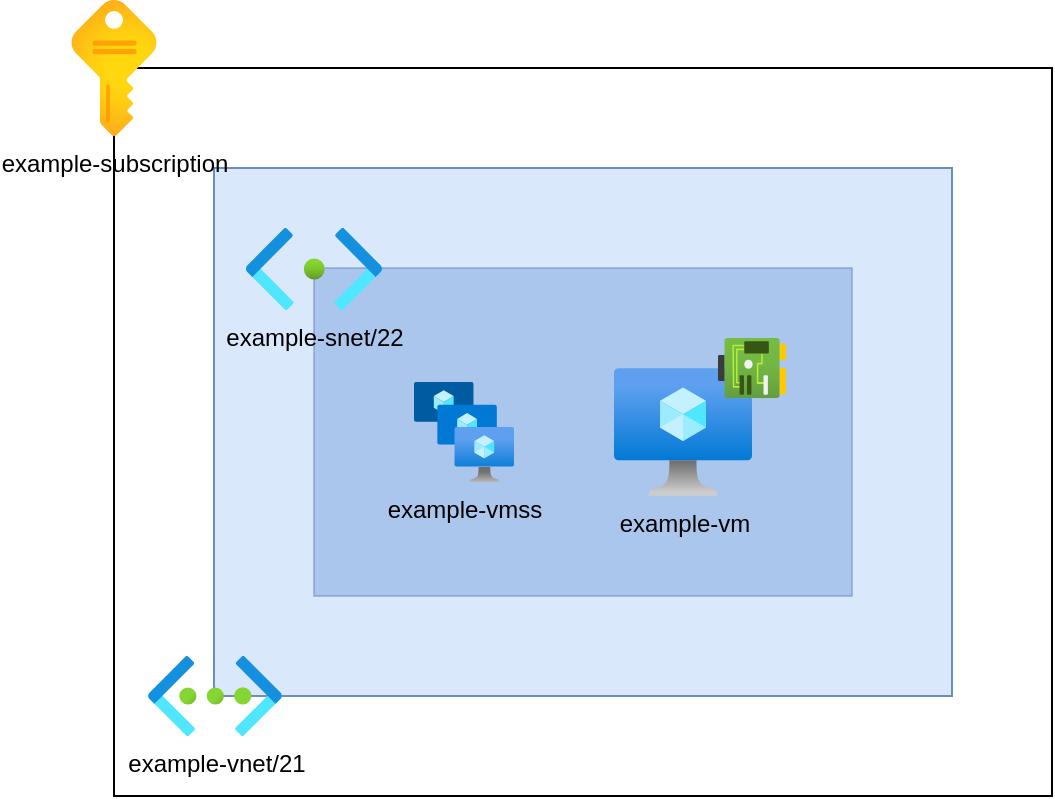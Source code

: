 <mxfile version="25.0.1">
	<diagram name="Page-1" id="0e0a174f1fa84584bc0fc861dfb1e5d4">
		<mxGraphModel dx="2074" dy="1196" grid="1" gridSize="10" guides="1" tooltips="1" connect="1" arrows="1" fold="1" page="1" pageScale="1" pageWidth="850" pageHeight="1100" math="0" shadow="0">
			<root>
				<mxCell id="0" />
				<mxCell id="1" parent="0" />
				<mxCell style="rounded=0;whiteSpace=wrap;html=1;" id="8a1d686cfcd64cf89d10ef111c1015b8" parent="1" vertex="1" value="">
					<mxGeometry x="0" y="0" width="469" height="364" as="geometry" />
				</mxCell>
				<mxCell value="" style="rounded=0;whiteSpace=wrap;html=1;;fillColor=#dae8fc;strokeColor=#6c8ebf" id="1b5df18ceaf1419588b7625557cd0aac" parent="8a1d686cfcd64cf89d10ef111c1015b8" vertex="1">
					<mxGeometry x="50" y="50" width="369" height="264" as="geometry" />
				</mxCell>
				<mxCell value="" style="rounded=0;whiteSpace=wrap;html=1;;fillColor=#7EA6E0;strokeColor=#6c8ebf;opacity=50;" id="83a2591280f74645952d1443704209dc" parent="1b5df18ceaf1419588b7625557cd0aac" vertex="1">
					<mxGeometry x="50" y="50" width="269" height="164" as="geometry" />
				</mxCell>
				<mxCell value="" style="group" connectable="0" id="11ee7824d876486c8f45958b0b520876" parent="83a2591280f74645952d1443704209dc" vertex="1">
					<mxGeometry x="150" y="50" width="69" height="64" as="geometry" />
				</mxCell>
				<mxCell value="example-snet/22" id="015fba573e61427883f3f9a222662bad" parent="83a2591280f74645952d1443704209dc" vertex="1" style="image;aspect=fixed;html=1;points=[];align=center;fontSize=12;image=img/lib/azure2/networking/Subnet.svg;labelBackgroundColor=none;">
					<mxGeometry x="-34" y="-20" width="68" height="41" as="geometry" />
				</mxCell>
				<mxCell style="image;aspect=fixed;html=1;points=[];align=center;fontSize=12;image=img/lib/azure2/networking/Virtual_Networks.svg;labelBackgroundColor=none;" value="example-vnet/21" id="e180faffe6314fce96b7921c3fa92fc0" parent="1b5df18ceaf1419588b7625557cd0aac" vertex="1">
					<mxGeometry x="-33" y="244" width="67" height="40" as="geometry" />
				</mxCell>
				<mxCell style="image;aspect=fixed;html=1;points=[];align=center;fontSize=12;image=img/lib/azure2/general/Subscriptions.svg;labelBackgroundColor=none;" value="example-subscription" id="af0c8a9fae104fcc9dff4f6774dc9993" parent="8a1d686cfcd64cf89d10ef111c1015b8" vertex="1">
					<mxGeometry x="-34" y="-34" width="68" height="68" as="geometry" />
				</mxCell>
				<mxCell style="image;aspect=fixed;html=1;points=[];align=center;fontSize=12;image=img/lib/azure2/compute/VM_Scale_Sets.svg;labelBackgroundColor=none;" value="example-vmss" id="41774c3e32b84754972346a10a545d2a" parent="83a2591280f74645952d1443704209dc" vertex="1">
					<mxGeometry x="50" y="57" width="50" height="50" as="geometry" />
				</mxCell>
				<mxCell vertex="1" style="image;aspect=fixed;html=1;points=[];align=center;fontSize=12;image=img/lib/azure2/compute/Virtual_Machine.svg;labelBackgroundColor=none;" value="example-vm" id="f06f34a4dd0e4b0facf06cc3abbd191f" parent="11ee7824d876486c8f45958b0b520876">
					<mxGeometry x="0" y="0" width="69" height="64" as="geometry" />
				</mxCell>
				<mxCell style="image;aspect=fixed;html=1;points=[];align=center;fontSize=12;image=img/lib/azure2/networking/Network_Interfaces.svg;labelBackgroundColor=none;" value="" id="9149d6b7d3c94ef0baf0a36e54bcd6a0" parent="11ee7824d876486c8f45958b0b520876" vertex="1">
					<mxGeometry x="52" y="-15" width="34" height="30" as="geometry" />
				</mxCell>
			</root>
		</mxGraphModel>
	</diagram>
</mxfile>
